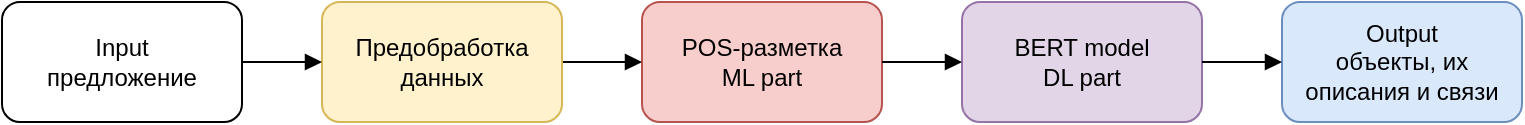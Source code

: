 <mxfile version="22.0.8" type="github">
  <diagram name="Страница — 1" id="LoKFn9zTqr_cdn6rsu6-">
    <mxGraphModel dx="1059" dy="632" grid="1" gridSize="10" guides="1" tooltips="1" connect="1" arrows="1" fold="1" page="1" pageScale="1" pageWidth="827" pageHeight="1169" math="0" shadow="0">
      <root>
        <mxCell id="0" />
        <mxCell id="1" parent="0" />
        <mxCell id="Unp_19I711b7Fh9SQSlU-1" value="Input&lt;br&gt;&lt;span style=&quot;background-color: initial;&quot;&gt;предложение&lt;/span&gt;" style="rounded=1;whiteSpace=wrap;html=1;" vertex="1" parent="1">
          <mxGeometry x="20" y="170" width="120" height="60" as="geometry" />
        </mxCell>
        <mxCell id="Unp_19I711b7Fh9SQSlU-2" value="&lt;span style=&quot;background-color: initial;&quot;&gt;POS-разметка&lt;br&gt;ML part&lt;br&gt;&lt;/span&gt;" style="rounded=1;whiteSpace=wrap;html=1;fillColor=#f8cecc;strokeColor=#b85450;" vertex="1" parent="1">
          <mxGeometry x="340" y="170" width="120" height="60" as="geometry" />
        </mxCell>
        <mxCell id="Unp_19I711b7Fh9SQSlU-3" value="&lt;span style=&quot;background-color: initial;&quot;&gt;BERT model&lt;br&gt;DL part&lt;br&gt;&lt;/span&gt;" style="rounded=1;whiteSpace=wrap;html=1;fillColor=#e1d5e7;strokeColor=#9673a6;" vertex="1" parent="1">
          <mxGeometry x="500" y="170" width="120" height="60" as="geometry" />
        </mxCell>
        <mxCell id="Unp_19I711b7Fh9SQSlU-4" value="&lt;span style=&quot;background-color: initial;&quot;&gt;Output&lt;br&gt;объекты, их описания и связи&lt;br&gt;&lt;/span&gt;" style="rounded=1;whiteSpace=wrap;html=1;fillColor=#dae8fc;strokeColor=#6c8ebf;" vertex="1" parent="1">
          <mxGeometry x="660" y="170" width="120" height="60" as="geometry" />
        </mxCell>
        <mxCell id="Unp_19I711b7Fh9SQSlU-5" value="" style="endArrow=block;endFill=1;html=1;edgeStyle=orthogonalEdgeStyle;align=left;verticalAlign=top;rounded=0;exitX=1;exitY=0.5;exitDx=0;exitDy=0;entryX=0;entryY=0.5;entryDx=0;entryDy=0;" edge="1" parent="1" source="Unp_19I711b7Fh9SQSlU-9" target="Unp_19I711b7Fh9SQSlU-2">
          <mxGeometry x="-1" relative="1" as="geometry">
            <mxPoint x="200" y="200" as="sourcePoint" />
            <mxPoint x="490" y="250" as="targetPoint" />
          </mxGeometry>
        </mxCell>
        <mxCell id="Unp_19I711b7Fh9SQSlU-7" value="" style="endArrow=block;endFill=1;html=1;edgeStyle=orthogonalEdgeStyle;align=left;verticalAlign=top;rounded=0;exitX=1;exitY=0.5;exitDx=0;exitDy=0;entryX=0;entryY=0.5;entryDx=0;entryDy=0;" edge="1" parent="1" source="Unp_19I711b7Fh9SQSlU-2" target="Unp_19I711b7Fh9SQSlU-3">
          <mxGeometry x="-1" relative="1" as="geometry">
            <mxPoint x="400" y="199.5" as="sourcePoint" />
            <mxPoint x="490" y="199.5" as="targetPoint" />
          </mxGeometry>
        </mxCell>
        <mxCell id="Unp_19I711b7Fh9SQSlU-8" value="" style="endArrow=block;endFill=1;html=1;edgeStyle=orthogonalEdgeStyle;align=left;verticalAlign=top;rounded=0;exitX=1;exitY=0.5;exitDx=0;exitDy=0;entryX=0;entryY=0.5;entryDx=0;entryDy=0;" edge="1" parent="1" source="Unp_19I711b7Fh9SQSlU-3" target="Unp_19I711b7Fh9SQSlU-4">
          <mxGeometry x="-1" relative="1" as="geometry">
            <mxPoint x="590" y="250" as="sourcePoint" />
            <mxPoint x="670" y="250" as="targetPoint" />
          </mxGeometry>
        </mxCell>
        <mxCell id="Unp_19I711b7Fh9SQSlU-9" value="&lt;span style=&quot;background-color: initial;&quot;&gt;Предобработка данных&lt;br&gt;&lt;/span&gt;" style="rounded=1;whiteSpace=wrap;html=1;fillColor=#fff2cc;strokeColor=#d6b656;" vertex="1" parent="1">
          <mxGeometry x="180" y="170" width="120" height="60" as="geometry" />
        </mxCell>
        <mxCell id="Unp_19I711b7Fh9SQSlU-10" value="" style="endArrow=block;endFill=1;html=1;edgeStyle=orthogonalEdgeStyle;align=left;verticalAlign=top;rounded=0;exitX=1;exitY=0.5;exitDx=0;exitDy=0;entryX=0;entryY=0.5;entryDx=0;entryDy=0;" edge="1" parent="1" target="Unp_19I711b7Fh9SQSlU-9" source="Unp_19I711b7Fh9SQSlU-1">
          <mxGeometry x="-1" relative="1" as="geometry">
            <mxPoint x="170" y="320" as="sourcePoint" />
            <mxPoint x="490" y="370" as="targetPoint" />
          </mxGeometry>
        </mxCell>
      </root>
    </mxGraphModel>
  </diagram>
</mxfile>
